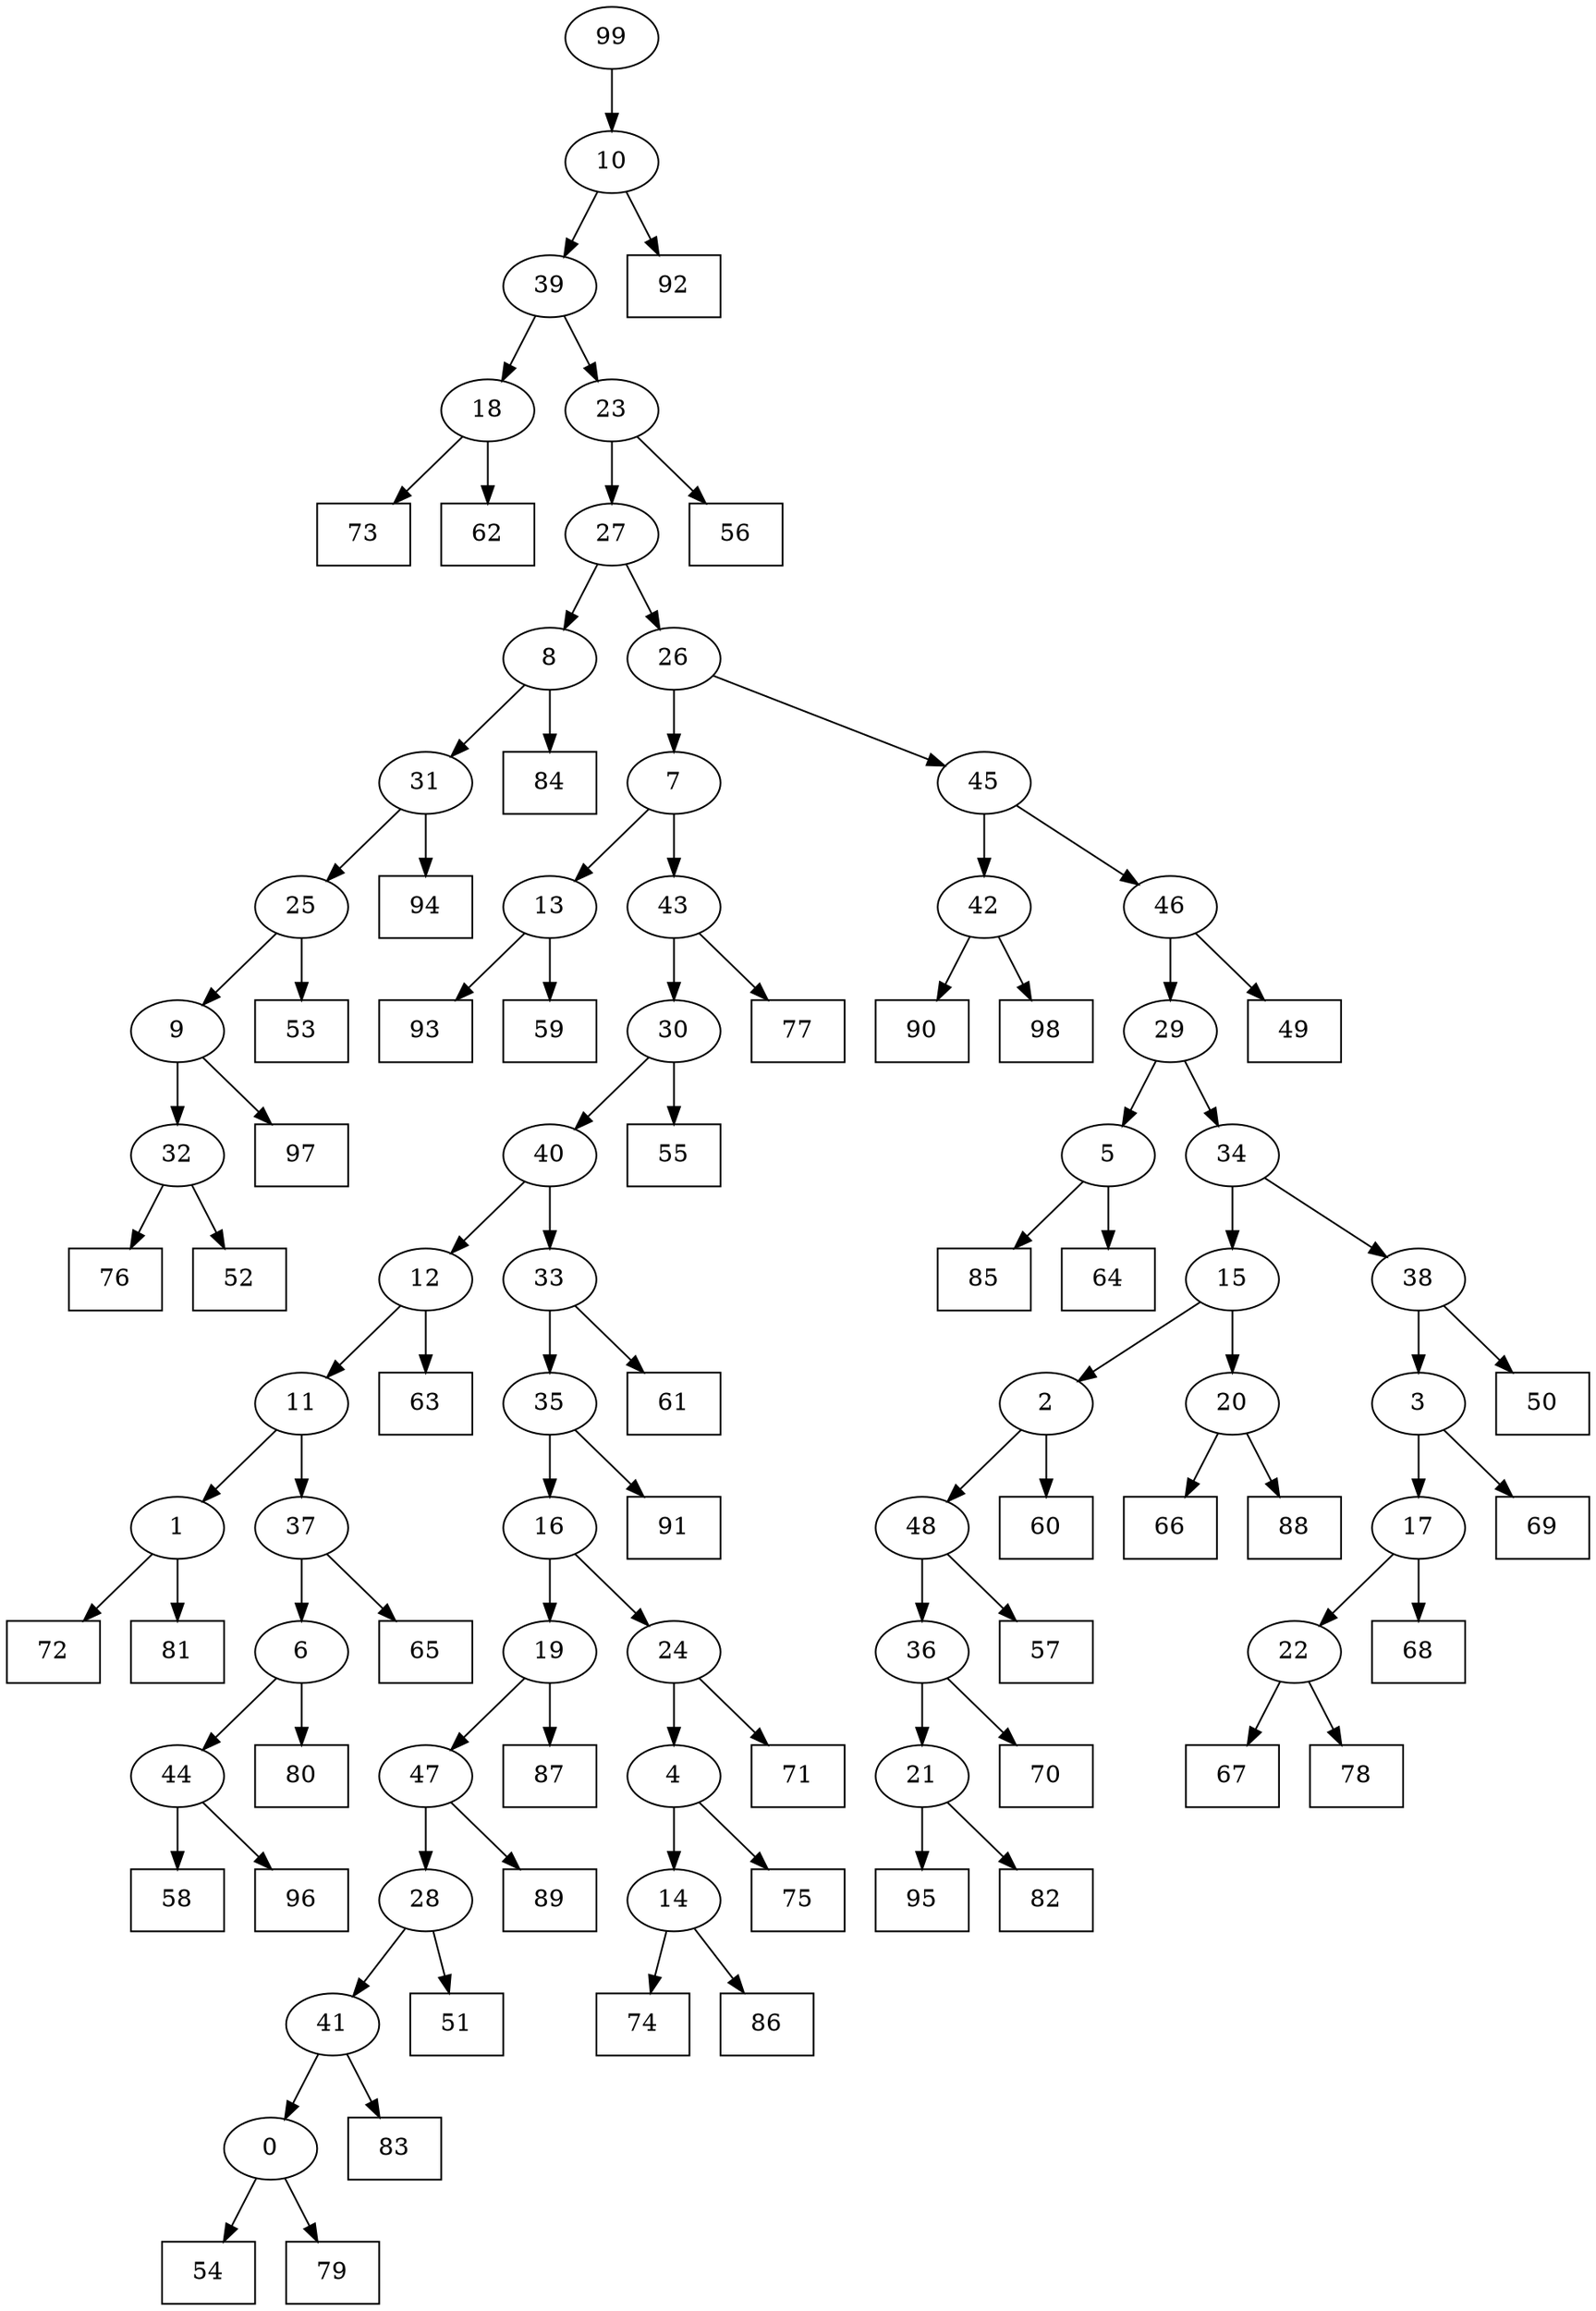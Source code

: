 digraph G {
0[label="0"];
1[label="1"];
2[label="2"];
3[label="3"];
4[label="4"];
5[label="5"];
6[label="6"];
7[label="7"];
8[label="8"];
9[label="9"];
10[label="10"];
11[label="11"];
12[label="12"];
13[label="13"];
14[label="14"];
15[label="15"];
16[label="16"];
17[label="17"];
18[label="18"];
19[label="19"];
20[label="20"];
21[label="21"];
22[label="22"];
23[label="23"];
24[label="24"];
25[label="25"];
26[label="26"];
27[label="27"];
28[label="28"];
29[label="29"];
30[label="30"];
31[label="31"];
32[label="32"];
33[label="33"];
34[label="34"];
35[label="35"];
36[label="36"];
37[label="37"];
38[label="38"];
39[label="39"];
40[label="40"];
41[label="41"];
42[label="42"];
43[label="43"];
44[label="44"];
45[label="45"];
46[label="46"];
47[label="47"];
48[label="48"];
49[shape=box,label="60"];
50[shape=box,label="85"];
51[shape=box,label="92"];
52[shape=box,label="72"];
53[shape=box,label="68"];
54[shape=box,label="89"];
55[shape=box,label="90"];
56[shape=box,label="77"];
57[shape=box,label="66"];
58[shape=box,label="65"];
59[shape=box,label="73"];
60[shape=box,label="62"];
61[shape=box,label="98"];
62[shape=box,label="71"];
63[shape=box,label="58"];
64[shape=box,label="64"];
65[shape=box,label="74"];
66[shape=box,label="97"];
67[shape=box,label="86"];
68[shape=box,label="91"];
69[shape=box,label="80"];
70[shape=box,label="76"];
71[shape=box,label="63"];
72[shape=box,label="55"];
73[shape=box,label="50"];
74[shape=box,label="61"];
75[shape=box,label="67"];
76[shape=box,label="93"];
77[shape=box,label="69"];
78[shape=box,label="81"];
79[shape=box,label="88"];
80[shape=box,label="53"];
81[shape=box,label="54"];
82[shape=box,label="51"];
83[shape=box,label="49"];
84[shape=box,label="79"];
85[shape=box,label="70"];
86[shape=box,label="75"];
87[shape=box,label="83"];
88[shape=box,label="95"];
89[shape=box,label="56"];
90[shape=box,label="78"];
91[shape=box,label="87"];
92[shape=box,label="57"];
93[shape=box,label="82"];
94[shape=box,label="94"];
95[shape=box,label="96"];
96[shape=box,label="59"];
97[shape=box,label="84"];
98[shape=box,label="52"];
99[label="99"];
12->71 ;
47->54 ;
26->7 ;
4->86 ;
0->81 ;
32->70 ;
19->91 ;
9->66 ;
24->62 ;
3->77 ;
20->79 ;
45->46 ;
47->28 ;
28->82 ;
6->44 ;
44->95 ;
43->56 ;
37->58 ;
13->96 ;
17->53 ;
30->72 ;
22->90 ;
18->59 ;
48->36 ;
25->80 ;
5->64 ;
19->47 ;
25->9 ;
44->63 ;
24->4 ;
6->69 ;
5->50 ;
40->33 ;
33->35 ;
35->68 ;
13->76 ;
31->25 ;
48->92 ;
46->29 ;
3->17 ;
36->85 ;
14->65 ;
41->0 ;
0->84 ;
2->49 ;
8->31 ;
31->94 ;
38->3 ;
1->52 ;
22->75 ;
28->41 ;
41->87 ;
21->93 ;
11->37 ;
37->6 ;
46->83 ;
99->10 ;
10->51 ;
26->45 ;
16->24 ;
11->1 ;
2->48 ;
42->61 ;
39->23 ;
23->89 ;
38->73 ;
36->21 ;
9->32 ;
32->98 ;
39->18 ;
43->30 ;
30->40 ;
33->74 ;
35->16 ;
16->19 ;
7->13 ;
45->42 ;
42->55 ;
10->39 ;
23->27 ;
21->88 ;
4->14 ;
14->67 ;
1->78 ;
15->20 ;
20->57 ;
17->22 ;
40->12 ;
12->11 ;
7->43 ;
34->15 ;
15->2 ;
18->60 ;
27->26 ;
29->34 ;
34->38 ;
29->5 ;
27->8 ;
8->97 ;
}
